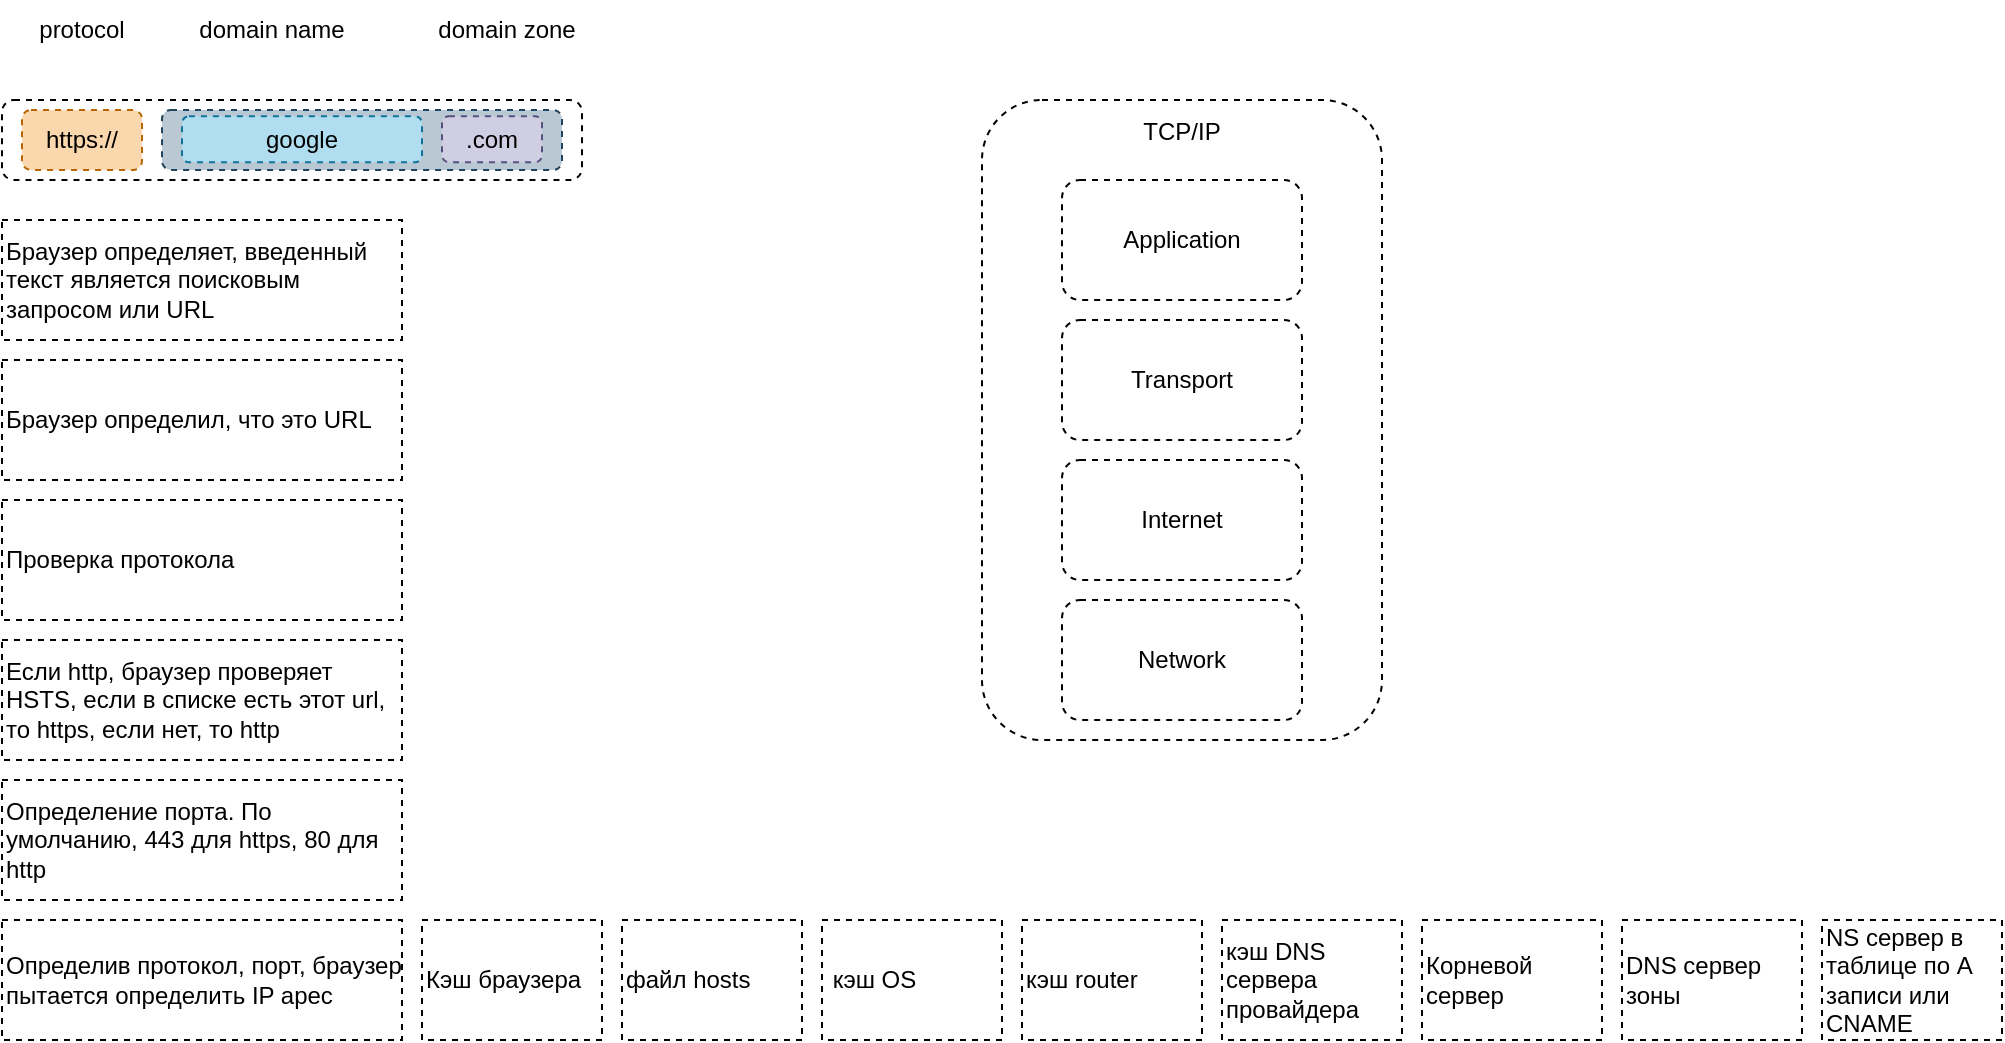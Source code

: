 <mxfile version="20.6.0" type="github">
  <diagram id="D8MDnEg7AwrufYSo7wx9" name="Страница 1">
    <mxGraphModel dx="956" dy="1756" grid="1" gridSize="10" guides="1" tooltips="1" connect="1" arrows="1" fold="1" page="1" pageScale="1" pageWidth="827" pageHeight="1169" math="0" shadow="0">
      <root>
        <mxCell id="0" />
        <mxCell id="1" parent="0" />
        <mxCell id="LjHjcrfRRxeesvYdF5EW-2" value="" style="rounded=1;whiteSpace=wrap;html=1;fillColor=none;dashed=1;" vertex="1" parent="1">
          <mxGeometry x="490" y="-190" width="200" height="320" as="geometry" />
        </mxCell>
        <mxCell id="LjHjcrfRRxeesvYdF5EW-3" value="Application" style="rounded=1;whiteSpace=wrap;html=1;dashed=1;" vertex="1" parent="1">
          <mxGeometry x="530" y="-150" width="120" height="60" as="geometry" />
        </mxCell>
        <mxCell id="LjHjcrfRRxeesvYdF5EW-4" value="Transport" style="rounded=1;whiteSpace=wrap;html=1;dashed=1;" vertex="1" parent="1">
          <mxGeometry x="530" y="-80" width="120" height="60" as="geometry" />
        </mxCell>
        <mxCell id="LjHjcrfRRxeesvYdF5EW-5" value="Internet" style="rounded=1;whiteSpace=wrap;html=1;dashed=1;" vertex="1" parent="1">
          <mxGeometry x="530" y="-10" width="120" height="60" as="geometry" />
        </mxCell>
        <mxCell id="LjHjcrfRRxeesvYdF5EW-6" value="Network" style="rounded=1;whiteSpace=wrap;html=1;dashed=1;" vertex="1" parent="1">
          <mxGeometry x="530" y="60" width="120" height="60" as="geometry" />
        </mxCell>
        <mxCell id="LjHjcrfRRxeesvYdF5EW-7" value="" style="rounded=1;whiteSpace=wrap;html=1;dashed=1;" vertex="1" parent="1">
          <mxGeometry y="-190" width="290" height="40" as="geometry" />
        </mxCell>
        <mxCell id="LjHjcrfRRxeesvYdF5EW-8" value="https://" style="rounded=1;whiteSpace=wrap;html=1;dashed=1;fillColor=#fad7ac;strokeColor=#b46504;" vertex="1" parent="1">
          <mxGeometry x="10" y="-185" width="60" height="30" as="geometry" />
        </mxCell>
        <mxCell id="LjHjcrfRRxeesvYdF5EW-12" value="" style="rounded=1;whiteSpace=wrap;html=1;dashed=1;fillColor=#bac8d3;strokeColor=#23445d;" vertex="1" parent="1">
          <mxGeometry x="80" y="-185" width="200" height="30" as="geometry" />
        </mxCell>
        <mxCell id="LjHjcrfRRxeesvYdF5EW-9" value="google" style="rounded=1;whiteSpace=wrap;html=1;dashed=1;fillColor=#b1ddf0;strokeColor=#10739e;" vertex="1" parent="1">
          <mxGeometry x="90" y="-181.87" width="120" height="23" as="geometry" />
        </mxCell>
        <mxCell id="LjHjcrfRRxeesvYdF5EW-10" value=".com" style="rounded=1;whiteSpace=wrap;html=1;dashed=1;fillColor=#d0cee2;strokeColor=#56517e;" vertex="1" parent="1">
          <mxGeometry x="220" y="-181.87" width="50" height="23" as="geometry" />
        </mxCell>
        <mxCell id="LjHjcrfRRxeesvYdF5EW-13" value="protocol" style="text;html=1;strokeColor=none;fillColor=none;align=center;verticalAlign=middle;whiteSpace=wrap;rounded=0;dashed=1;" vertex="1" parent="1">
          <mxGeometry x="10" y="-240" width="60" height="30" as="geometry" />
        </mxCell>
        <mxCell id="LjHjcrfRRxeesvYdF5EW-14" value="domain name" style="text;html=1;strokeColor=none;fillColor=none;align=center;verticalAlign=middle;whiteSpace=wrap;rounded=0;dashed=1;" vertex="1" parent="1">
          <mxGeometry x="90" y="-240" width="90" height="30" as="geometry" />
        </mxCell>
        <mxCell id="LjHjcrfRRxeesvYdF5EW-15" value="domain zone" style="text;html=1;strokeColor=none;fillColor=none;align=center;verticalAlign=middle;whiteSpace=wrap;rounded=0;dashed=1;" vertex="1" parent="1">
          <mxGeometry x="215" y="-240" width="75" height="30" as="geometry" />
        </mxCell>
        <mxCell id="LjHjcrfRRxeesvYdF5EW-19" value="&lt;div style=&quot;&quot;&gt;&lt;span style=&quot;background-color: initial;&quot;&gt;Браузер определяет, введенный текст является поисковым запросом или URL&lt;/span&gt;&lt;/div&gt;" style="rounded=0;whiteSpace=wrap;html=1;dashed=1;align=left;" vertex="1" parent="1">
          <mxGeometry y="-130" width="200" height="60" as="geometry" />
        </mxCell>
        <mxCell id="LjHjcrfRRxeesvYdF5EW-20" value="&lt;span style=&quot;background-color: initial;&quot;&gt;Браузер определил, что это URL&lt;/span&gt;" style="rounded=0;whiteSpace=wrap;html=1;dashed=1;align=left;" vertex="1" parent="1">
          <mxGeometry y="-60" width="200" height="60" as="geometry" />
        </mxCell>
        <mxCell id="LjHjcrfRRxeesvYdF5EW-21" value="Проверка протокола" style="rounded=0;whiteSpace=wrap;html=1;dashed=1;align=left;" vertex="1" parent="1">
          <mxGeometry y="10" width="200" height="60" as="geometry" />
        </mxCell>
        <mxCell id="LjHjcrfRRxeesvYdF5EW-22" value="Если http, браузер проверяет HSTS, если в списке есть этот url, то https, если нет, то http" style="rounded=0;whiteSpace=wrap;html=1;dashed=1;align=left;" vertex="1" parent="1">
          <mxGeometry y="80" width="200" height="60" as="geometry" />
        </mxCell>
        <mxCell id="LjHjcrfRRxeesvYdF5EW-23" value="Определение порта. По умолчанию, 443 для https, 80 для http" style="rounded=0;whiteSpace=wrap;html=1;dashed=1;align=left;" vertex="1" parent="1">
          <mxGeometry y="150" width="200" height="60" as="geometry" />
        </mxCell>
        <mxCell id="LjHjcrfRRxeesvYdF5EW-24" value="Определив протокол, порт, браузер пытается определить IP арес" style="rounded=0;whiteSpace=wrap;html=1;dashed=1;align=left;" vertex="1" parent="1">
          <mxGeometry y="220" width="200" height="60" as="geometry" />
        </mxCell>
        <mxCell id="LjHjcrfRRxeesvYdF5EW-25" value="Кэш браузера" style="rounded=0;whiteSpace=wrap;html=1;dashed=1;align=left;" vertex="1" parent="1">
          <mxGeometry x="210" y="220" width="90" height="60" as="geometry" />
        </mxCell>
        <mxCell id="LjHjcrfRRxeesvYdF5EW-26" value="файл hosts" style="rounded=0;whiteSpace=wrap;html=1;dashed=1;align=left;" vertex="1" parent="1">
          <mxGeometry x="310" y="220" width="90" height="60" as="geometry" />
        </mxCell>
        <mxCell id="LjHjcrfRRxeesvYdF5EW-27" value="&amp;nbsp;кэш OS" style="rounded=0;whiteSpace=wrap;html=1;dashed=1;align=left;" vertex="1" parent="1">
          <mxGeometry x="410" y="220" width="90" height="60" as="geometry" />
        </mxCell>
        <mxCell id="LjHjcrfRRxeesvYdF5EW-28" value="кэш router" style="rounded=0;whiteSpace=wrap;html=1;dashed=1;align=left;" vertex="1" parent="1">
          <mxGeometry x="510" y="220" width="90" height="60" as="geometry" />
        </mxCell>
        <mxCell id="LjHjcrfRRxeesvYdF5EW-29" value="кэш DNS сервера провайдера" style="rounded=0;whiteSpace=wrap;html=1;dashed=1;align=left;" vertex="1" parent="1">
          <mxGeometry x="610" y="220" width="90" height="60" as="geometry" />
        </mxCell>
        <mxCell id="LjHjcrfRRxeesvYdF5EW-30" value="Корневой сервер" style="rounded=0;whiteSpace=wrap;html=1;dashed=1;align=left;" vertex="1" parent="1">
          <mxGeometry x="710" y="220" width="90" height="60" as="geometry" />
        </mxCell>
        <mxCell id="LjHjcrfRRxeesvYdF5EW-31" value="DNS сервер зоны" style="rounded=0;whiteSpace=wrap;html=1;dashed=1;align=left;" vertex="1" parent="1">
          <mxGeometry x="810" y="220" width="90" height="60" as="geometry" />
        </mxCell>
        <mxCell id="LjHjcrfRRxeesvYdF5EW-32" value="NS сервер в таблице по А записи или CNAME" style="rounded=0;whiteSpace=wrap;html=1;dashed=1;align=left;" vertex="1" parent="1">
          <mxGeometry x="910" y="220" width="90" height="60" as="geometry" />
        </mxCell>
        <mxCell id="LjHjcrfRRxeesvYdF5EW-33" value="TCP/IP" style="text;html=1;strokeColor=none;fillColor=none;align=center;verticalAlign=middle;whiteSpace=wrap;rounded=0;dashed=1;" vertex="1" parent="1">
          <mxGeometry x="560" y="-188.87" width="60" height="30" as="geometry" />
        </mxCell>
      </root>
    </mxGraphModel>
  </diagram>
</mxfile>
